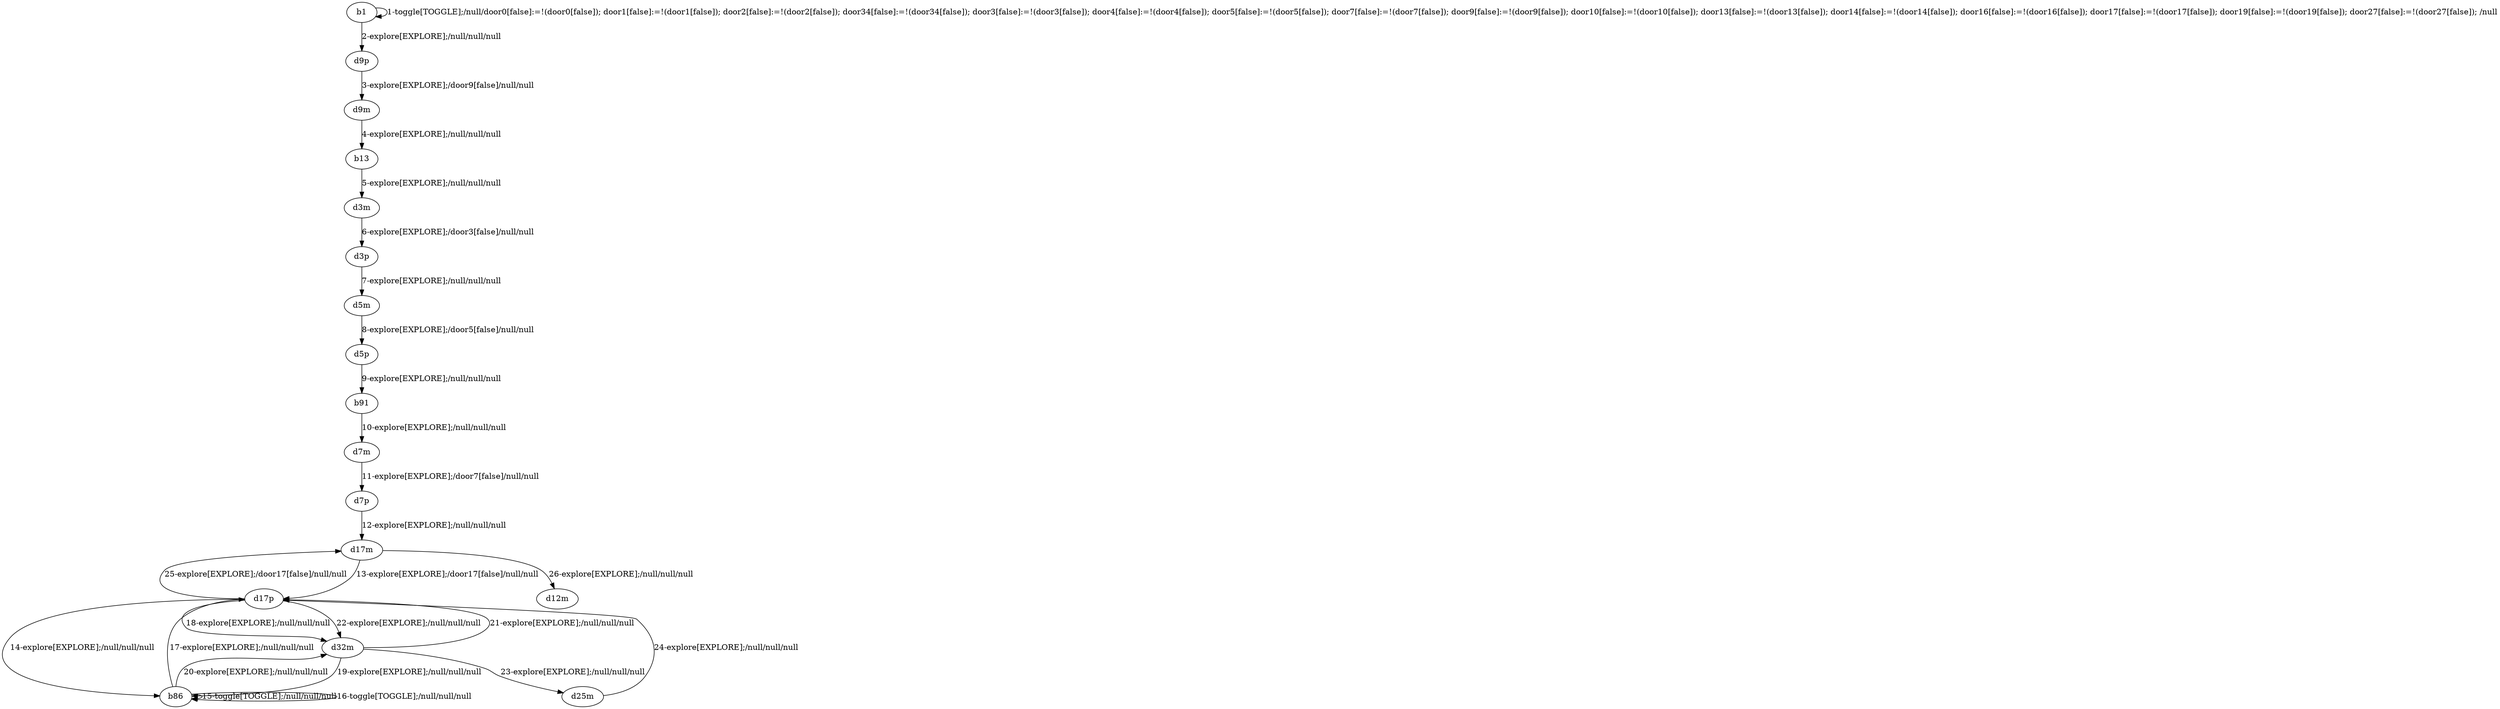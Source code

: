 # Total number of goals covered by this test: 7
# b86 --> b86
# d32m --> b86
# d32m --> d25m
# d17p --> d32m
# b86 --> d32m
# b86 --> d17p
# d32m --> d17p

digraph g {
"b1" -> "b1" [label = "1-toggle[TOGGLE];/null/door0[false]:=!(door0[false]); door1[false]:=!(door1[false]); door2[false]:=!(door2[false]); door34[false]:=!(door34[false]); door3[false]:=!(door3[false]); door4[false]:=!(door4[false]); door5[false]:=!(door5[false]); door7[false]:=!(door7[false]); door9[false]:=!(door9[false]); door10[false]:=!(door10[false]); door13[false]:=!(door13[false]); door14[false]:=!(door14[false]); door16[false]:=!(door16[false]); door17[false]:=!(door17[false]); door19[false]:=!(door19[false]); door27[false]:=!(door27[false]); /null"];
"b1" -> "d9p" [label = "2-explore[EXPLORE];/null/null/null"];
"d9p" -> "d9m" [label = "3-explore[EXPLORE];/door9[false]/null/null"];
"d9m" -> "b13" [label = "4-explore[EXPLORE];/null/null/null"];
"b13" -> "d3m" [label = "5-explore[EXPLORE];/null/null/null"];
"d3m" -> "d3p" [label = "6-explore[EXPLORE];/door3[false]/null/null"];
"d3p" -> "d5m" [label = "7-explore[EXPLORE];/null/null/null"];
"d5m" -> "d5p" [label = "8-explore[EXPLORE];/door5[false]/null/null"];
"d5p" -> "b91" [label = "9-explore[EXPLORE];/null/null/null"];
"b91" -> "d7m" [label = "10-explore[EXPLORE];/null/null/null"];
"d7m" -> "d7p" [label = "11-explore[EXPLORE];/door7[false]/null/null"];
"d7p" -> "d17m" [label = "12-explore[EXPLORE];/null/null/null"];
"d17m" -> "d17p" [label = "13-explore[EXPLORE];/door17[false]/null/null"];
"d17p" -> "b86" [label = "14-explore[EXPLORE];/null/null/null"];
"b86" -> "b86" [label = "15-toggle[TOGGLE];/null/null/null"];
"b86" -> "b86" [label = "16-toggle[TOGGLE];/null/null/null"];
"b86" -> "d17p" [label = "17-explore[EXPLORE];/null/null/null"];
"d17p" -> "d32m" [label = "18-explore[EXPLORE];/null/null/null"];
"d32m" -> "b86" [label = "19-explore[EXPLORE];/null/null/null"];
"b86" -> "d32m" [label = "20-explore[EXPLORE];/null/null/null"];
"d32m" -> "d17p" [label = "21-explore[EXPLORE];/null/null/null"];
"d17p" -> "d32m" [label = "22-explore[EXPLORE];/null/null/null"];
"d32m" -> "d25m" [label = "23-explore[EXPLORE];/null/null/null"];
"d25m" -> "d17p" [label = "24-explore[EXPLORE];/null/null/null"];
"d17p" -> "d17m" [label = "25-explore[EXPLORE];/door17[false]/null/null"];
"d17m" -> "d12m" [label = "26-explore[EXPLORE];/null/null/null"];
}